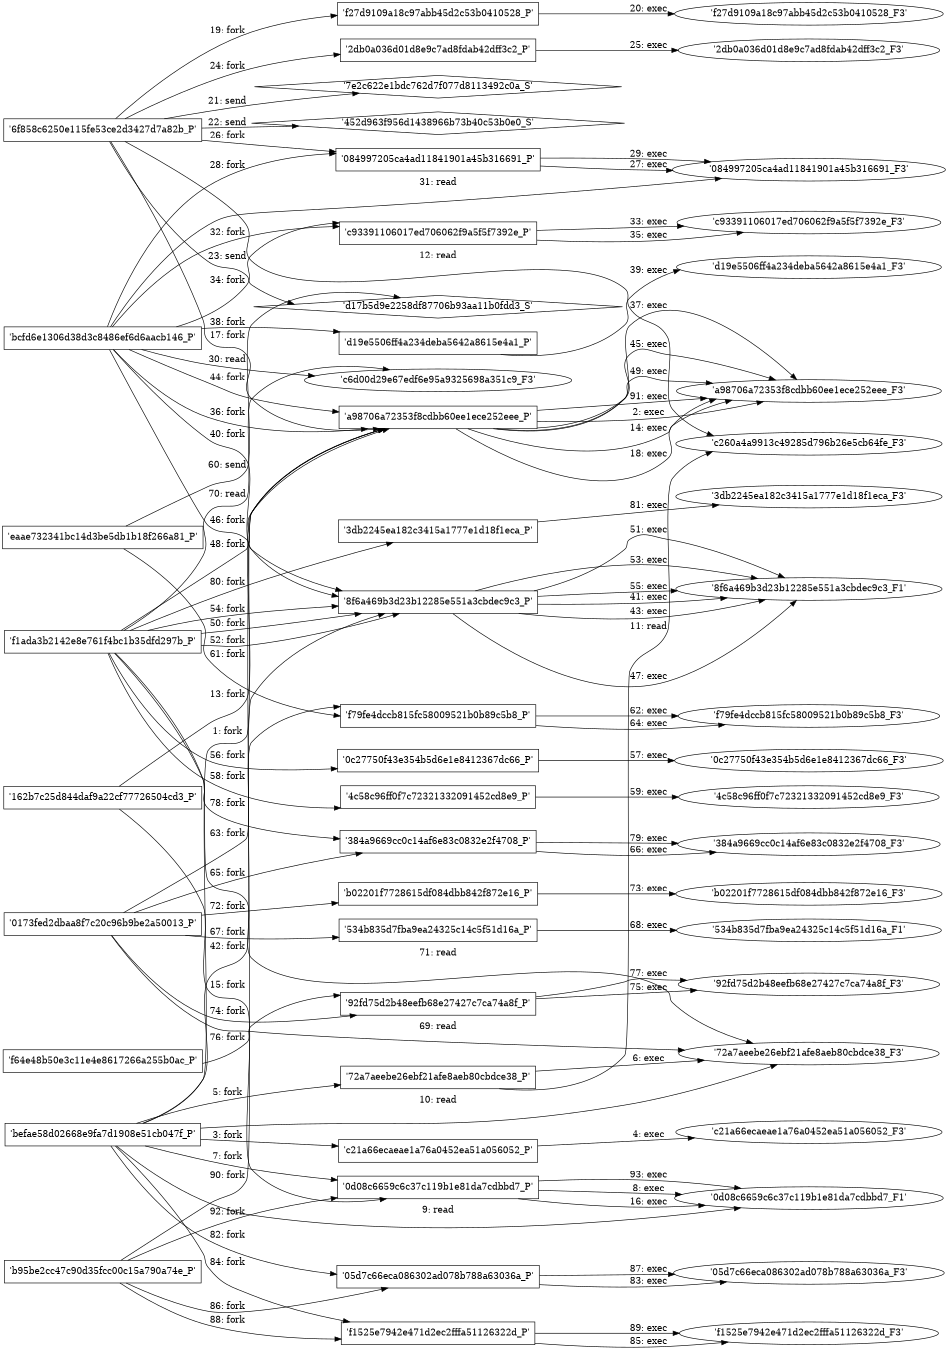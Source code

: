 digraph "D:\Learning\Paper\apt\基于CTI的攻击预警\Dataset\攻击图\ASGfromALLCTI\Microsoft Patch Tuesday – May 2018.dot" {
rankdir="LR"
size="9"
fixedsize="false"
splines="true"
nodesep=0.3
ranksep=0
fontsize=10
overlap="scalexy"
engine= "neato"
	"'befae58d02668e9fa7d1908e51cb047f_P'" [node_type=Process shape=box]
	"'a98706a72353f8cdbb60ee1ece252eee_P'" [node_type=Process shape=box]
	"'befae58d02668e9fa7d1908e51cb047f_P'" -> "'a98706a72353f8cdbb60ee1ece252eee_P'" [label="1: fork"]
	"'a98706a72353f8cdbb60ee1ece252eee_P'" [node_type=Process shape=box]
	"'a98706a72353f8cdbb60ee1ece252eee_F3'" [node_type=File shape=ellipse]
	"'a98706a72353f8cdbb60ee1ece252eee_P'" -> "'a98706a72353f8cdbb60ee1ece252eee_F3'" [label="2: exec"]
	"'befae58d02668e9fa7d1908e51cb047f_P'" [node_type=Process shape=box]
	"'c21a66ecaeae1a76a0452ea51a056052_P'" [node_type=Process shape=box]
	"'befae58d02668e9fa7d1908e51cb047f_P'" -> "'c21a66ecaeae1a76a0452ea51a056052_P'" [label="3: fork"]
	"'c21a66ecaeae1a76a0452ea51a056052_P'" [node_type=Process shape=box]
	"'c21a66ecaeae1a76a0452ea51a056052_F3'" [node_type=File shape=ellipse]
	"'c21a66ecaeae1a76a0452ea51a056052_P'" -> "'c21a66ecaeae1a76a0452ea51a056052_F3'" [label="4: exec"]
	"'befae58d02668e9fa7d1908e51cb047f_P'" [node_type=Process shape=box]
	"'72a7aeebe26ebf21afe8aeb80cbdce38_P'" [node_type=Process shape=box]
	"'befae58d02668e9fa7d1908e51cb047f_P'" -> "'72a7aeebe26ebf21afe8aeb80cbdce38_P'" [label="5: fork"]
	"'72a7aeebe26ebf21afe8aeb80cbdce38_P'" [node_type=Process shape=box]
	"'72a7aeebe26ebf21afe8aeb80cbdce38_F3'" [node_type=File shape=ellipse]
	"'72a7aeebe26ebf21afe8aeb80cbdce38_P'" -> "'72a7aeebe26ebf21afe8aeb80cbdce38_F3'" [label="6: exec"]
	"'befae58d02668e9fa7d1908e51cb047f_P'" [node_type=Process shape=box]
	"'0d08c6659c6c37c119b1e81da7cdbbd7_P'" [node_type=Process shape=box]
	"'befae58d02668e9fa7d1908e51cb047f_P'" -> "'0d08c6659c6c37c119b1e81da7cdbbd7_P'" [label="7: fork"]
	"'0d08c6659c6c37c119b1e81da7cdbbd7_P'" [node_type=Process shape=box]
	"'0d08c6659c6c37c119b1e81da7cdbbd7_F1'" [node_type=File shape=ellipse]
	"'0d08c6659c6c37c119b1e81da7cdbbd7_P'" -> "'0d08c6659c6c37c119b1e81da7cdbbd7_F1'" [label="8: exec"]
	"'0d08c6659c6c37c119b1e81da7cdbbd7_F1'" [node_type=file shape=ellipse]
	"'befae58d02668e9fa7d1908e51cb047f_P'" [node_type=Process shape=box]
	"'befae58d02668e9fa7d1908e51cb047f_P'" -> "'0d08c6659c6c37c119b1e81da7cdbbd7_F1'" [label="9: read"]
	"'72a7aeebe26ebf21afe8aeb80cbdce38_F3'" [node_type=file shape=ellipse]
	"'befae58d02668e9fa7d1908e51cb047f_P'" [node_type=Process shape=box]
	"'befae58d02668e9fa7d1908e51cb047f_P'" -> "'72a7aeebe26ebf21afe8aeb80cbdce38_F3'" [label="10: read"]
	"'c260a4a9913c49285d796b26e5cb64fe_F3'" [node_type=file shape=ellipse]
	"'72a7aeebe26ebf21afe8aeb80cbdce38_P'" [node_type=Process shape=box]
	"'72a7aeebe26ebf21afe8aeb80cbdce38_P'" -> "'c260a4a9913c49285d796b26e5cb64fe_F3'" [label="11: read"]
	"'c260a4a9913c49285d796b26e5cb64fe_F3'" [node_type=file shape=ellipse]
	"'6f858c6250e115fe53ce2d3427d7a82b_P'" [node_type=Process shape=box]
	"'6f858c6250e115fe53ce2d3427d7a82b_P'" -> "'c260a4a9913c49285d796b26e5cb64fe_F3'" [label="12: read"]
	"'162b7c25d844daf9a22cf77726504cd3_P'" [node_type=Process shape=box]
	"'a98706a72353f8cdbb60ee1ece252eee_P'" [node_type=Process shape=box]
	"'162b7c25d844daf9a22cf77726504cd3_P'" -> "'a98706a72353f8cdbb60ee1ece252eee_P'" [label="13: fork"]
	"'a98706a72353f8cdbb60ee1ece252eee_P'" [node_type=Process shape=box]
	"'a98706a72353f8cdbb60ee1ece252eee_F3'" [node_type=File shape=ellipse]
	"'a98706a72353f8cdbb60ee1ece252eee_P'" -> "'a98706a72353f8cdbb60ee1ece252eee_F3'" [label="14: exec"]
	"'162b7c25d844daf9a22cf77726504cd3_P'" [node_type=Process shape=box]
	"'0d08c6659c6c37c119b1e81da7cdbbd7_P'" [node_type=Process shape=box]
	"'162b7c25d844daf9a22cf77726504cd3_P'" -> "'0d08c6659c6c37c119b1e81da7cdbbd7_P'" [label="15: fork"]
	"'0d08c6659c6c37c119b1e81da7cdbbd7_P'" [node_type=Process shape=box]
	"'0d08c6659c6c37c119b1e81da7cdbbd7_F1'" [node_type=File shape=ellipse]
	"'0d08c6659c6c37c119b1e81da7cdbbd7_P'" -> "'0d08c6659c6c37c119b1e81da7cdbbd7_F1'" [label="16: exec"]
	"'6f858c6250e115fe53ce2d3427d7a82b_P'" [node_type=Process shape=box]
	"'a98706a72353f8cdbb60ee1ece252eee_P'" [node_type=Process shape=box]
	"'6f858c6250e115fe53ce2d3427d7a82b_P'" -> "'a98706a72353f8cdbb60ee1ece252eee_P'" [label="17: fork"]
	"'a98706a72353f8cdbb60ee1ece252eee_P'" [node_type=Process shape=box]
	"'a98706a72353f8cdbb60ee1ece252eee_F3'" [node_type=File shape=ellipse]
	"'a98706a72353f8cdbb60ee1ece252eee_P'" -> "'a98706a72353f8cdbb60ee1ece252eee_F3'" [label="18: exec"]
	"'6f858c6250e115fe53ce2d3427d7a82b_P'" [node_type=Process shape=box]
	"'f27d9109a18c97abb45d2c53b0410528_P'" [node_type=Process shape=box]
	"'6f858c6250e115fe53ce2d3427d7a82b_P'" -> "'f27d9109a18c97abb45d2c53b0410528_P'" [label="19: fork"]
	"'f27d9109a18c97abb45d2c53b0410528_P'" [node_type=Process shape=box]
	"'f27d9109a18c97abb45d2c53b0410528_F3'" [node_type=File shape=ellipse]
	"'f27d9109a18c97abb45d2c53b0410528_P'" -> "'f27d9109a18c97abb45d2c53b0410528_F3'" [label="20: exec"]
	"'7e2c622e1bdc762d7f077d8113492c0a_S'" [node_type=Socket shape=diamond]
	"'6f858c6250e115fe53ce2d3427d7a82b_P'" [node_type=Process shape=box]
	"'6f858c6250e115fe53ce2d3427d7a82b_P'" -> "'7e2c622e1bdc762d7f077d8113492c0a_S'" [label="21: send"]
	"'452d963f956d1438966b73b40c53b0e0_S'" [node_type=Socket shape=diamond]
	"'6f858c6250e115fe53ce2d3427d7a82b_P'" [node_type=Process shape=box]
	"'6f858c6250e115fe53ce2d3427d7a82b_P'" -> "'452d963f956d1438966b73b40c53b0e0_S'" [label="22: send"]
	"'d17b5d9e2258df87706b93aa11b0fdd3_S'" [node_type=Socket shape=diamond]
	"'6f858c6250e115fe53ce2d3427d7a82b_P'" [node_type=Process shape=box]
	"'6f858c6250e115fe53ce2d3427d7a82b_P'" -> "'d17b5d9e2258df87706b93aa11b0fdd3_S'" [label="23: send"]
	"'6f858c6250e115fe53ce2d3427d7a82b_P'" [node_type=Process shape=box]
	"'2db0a036d01d8e9c7ad8fdab42dff3c2_P'" [node_type=Process shape=box]
	"'6f858c6250e115fe53ce2d3427d7a82b_P'" -> "'2db0a036d01d8e9c7ad8fdab42dff3c2_P'" [label="24: fork"]
	"'2db0a036d01d8e9c7ad8fdab42dff3c2_P'" [node_type=Process shape=box]
	"'2db0a036d01d8e9c7ad8fdab42dff3c2_F3'" [node_type=File shape=ellipse]
	"'2db0a036d01d8e9c7ad8fdab42dff3c2_P'" -> "'2db0a036d01d8e9c7ad8fdab42dff3c2_F3'" [label="25: exec"]
	"'6f858c6250e115fe53ce2d3427d7a82b_P'" [node_type=Process shape=box]
	"'084997205ca4ad11841901a45b316691_P'" [node_type=Process shape=box]
	"'6f858c6250e115fe53ce2d3427d7a82b_P'" -> "'084997205ca4ad11841901a45b316691_P'" [label="26: fork"]
	"'084997205ca4ad11841901a45b316691_P'" [node_type=Process shape=box]
	"'084997205ca4ad11841901a45b316691_F3'" [node_type=File shape=ellipse]
	"'084997205ca4ad11841901a45b316691_P'" -> "'084997205ca4ad11841901a45b316691_F3'" [label="27: exec"]
	"'bcfd6e1306d38d3c8486ef6d6aacb146_P'" [node_type=Process shape=box]
	"'084997205ca4ad11841901a45b316691_P'" [node_type=Process shape=box]
	"'bcfd6e1306d38d3c8486ef6d6aacb146_P'" -> "'084997205ca4ad11841901a45b316691_P'" [label="28: fork"]
	"'084997205ca4ad11841901a45b316691_P'" [node_type=Process shape=box]
	"'084997205ca4ad11841901a45b316691_F3'" [node_type=File shape=ellipse]
	"'084997205ca4ad11841901a45b316691_P'" -> "'084997205ca4ad11841901a45b316691_F3'" [label="29: exec"]
	"'c6d00d29e67edf6e95a9325698a351c9_F3'" [node_type=file shape=ellipse]
	"'bcfd6e1306d38d3c8486ef6d6aacb146_P'" [node_type=Process shape=box]
	"'bcfd6e1306d38d3c8486ef6d6aacb146_P'" -> "'c6d00d29e67edf6e95a9325698a351c9_F3'" [label="30: read"]
	"'084997205ca4ad11841901a45b316691_F3'" [node_type=file shape=ellipse]
	"'bcfd6e1306d38d3c8486ef6d6aacb146_P'" [node_type=Process shape=box]
	"'bcfd6e1306d38d3c8486ef6d6aacb146_P'" -> "'084997205ca4ad11841901a45b316691_F3'" [label="31: read"]
	"'bcfd6e1306d38d3c8486ef6d6aacb146_P'" [node_type=Process shape=box]
	"'c93391106017ed706062f9a5f5f7392e_P'" [node_type=Process shape=box]
	"'bcfd6e1306d38d3c8486ef6d6aacb146_P'" -> "'c93391106017ed706062f9a5f5f7392e_P'" [label="32: fork"]
	"'c93391106017ed706062f9a5f5f7392e_P'" [node_type=Process shape=box]
	"'c93391106017ed706062f9a5f5f7392e_F3'" [node_type=File shape=ellipse]
	"'c93391106017ed706062f9a5f5f7392e_P'" -> "'c93391106017ed706062f9a5f5f7392e_F3'" [label="33: exec"]
	"'bcfd6e1306d38d3c8486ef6d6aacb146_P'" [node_type=Process shape=box]
	"'c93391106017ed706062f9a5f5f7392e_P'" [node_type=Process shape=box]
	"'bcfd6e1306d38d3c8486ef6d6aacb146_P'" -> "'c93391106017ed706062f9a5f5f7392e_P'" [label="34: fork"]
	"'c93391106017ed706062f9a5f5f7392e_P'" [node_type=Process shape=box]
	"'c93391106017ed706062f9a5f5f7392e_F3'" [node_type=File shape=ellipse]
	"'c93391106017ed706062f9a5f5f7392e_P'" -> "'c93391106017ed706062f9a5f5f7392e_F3'" [label="35: exec"]
	"'bcfd6e1306d38d3c8486ef6d6aacb146_P'" [node_type=Process shape=box]
	"'a98706a72353f8cdbb60ee1ece252eee_P'" [node_type=Process shape=box]
	"'bcfd6e1306d38d3c8486ef6d6aacb146_P'" -> "'a98706a72353f8cdbb60ee1ece252eee_P'" [label="36: fork"]
	"'a98706a72353f8cdbb60ee1ece252eee_P'" [node_type=Process shape=box]
	"'a98706a72353f8cdbb60ee1ece252eee_F3'" [node_type=File shape=ellipse]
	"'a98706a72353f8cdbb60ee1ece252eee_P'" -> "'a98706a72353f8cdbb60ee1ece252eee_F3'" [label="37: exec"]
	"'bcfd6e1306d38d3c8486ef6d6aacb146_P'" [node_type=Process shape=box]
	"'d19e5506ff4a234deba5642a8615e4a1_P'" [node_type=Process shape=box]
	"'bcfd6e1306d38d3c8486ef6d6aacb146_P'" -> "'d19e5506ff4a234deba5642a8615e4a1_P'" [label="38: fork"]
	"'d19e5506ff4a234deba5642a8615e4a1_P'" [node_type=Process shape=box]
	"'d19e5506ff4a234deba5642a8615e4a1_F3'" [node_type=File shape=ellipse]
	"'d19e5506ff4a234deba5642a8615e4a1_P'" -> "'d19e5506ff4a234deba5642a8615e4a1_F3'" [label="39: exec"]
	"'bcfd6e1306d38d3c8486ef6d6aacb146_P'" [node_type=Process shape=box]
	"'8f6a469b3d23b12285e551a3cbdec9c3_P'" [node_type=Process shape=box]
	"'bcfd6e1306d38d3c8486ef6d6aacb146_P'" -> "'8f6a469b3d23b12285e551a3cbdec9c3_P'" [label="40: fork"]
	"'8f6a469b3d23b12285e551a3cbdec9c3_P'" [node_type=Process shape=box]
	"'8f6a469b3d23b12285e551a3cbdec9c3_F1'" [node_type=File shape=ellipse]
	"'8f6a469b3d23b12285e551a3cbdec9c3_P'" -> "'8f6a469b3d23b12285e551a3cbdec9c3_F1'" [label="41: exec"]
	"'befae58d02668e9fa7d1908e51cb047f_P'" [node_type=Process shape=box]
	"'8f6a469b3d23b12285e551a3cbdec9c3_P'" [node_type=Process shape=box]
	"'befae58d02668e9fa7d1908e51cb047f_P'" -> "'8f6a469b3d23b12285e551a3cbdec9c3_P'" [label="42: fork"]
	"'8f6a469b3d23b12285e551a3cbdec9c3_P'" [node_type=Process shape=box]
	"'8f6a469b3d23b12285e551a3cbdec9c3_F1'" [node_type=File shape=ellipse]
	"'8f6a469b3d23b12285e551a3cbdec9c3_P'" -> "'8f6a469b3d23b12285e551a3cbdec9c3_F1'" [label="43: exec"]
	"'bcfd6e1306d38d3c8486ef6d6aacb146_P'" [node_type=Process shape=box]
	"'a98706a72353f8cdbb60ee1ece252eee_P'" [node_type=Process shape=box]
	"'bcfd6e1306d38d3c8486ef6d6aacb146_P'" -> "'a98706a72353f8cdbb60ee1ece252eee_P'" [label="44: fork"]
	"'a98706a72353f8cdbb60ee1ece252eee_P'" [node_type=Process shape=box]
	"'a98706a72353f8cdbb60ee1ece252eee_F3'" [node_type=File shape=ellipse]
	"'a98706a72353f8cdbb60ee1ece252eee_P'" -> "'a98706a72353f8cdbb60ee1ece252eee_F3'" [label="45: exec"]
	"'bcfd6e1306d38d3c8486ef6d6aacb146_P'" [node_type=Process shape=box]
	"'8f6a469b3d23b12285e551a3cbdec9c3_P'" [node_type=Process shape=box]
	"'bcfd6e1306d38d3c8486ef6d6aacb146_P'" -> "'8f6a469b3d23b12285e551a3cbdec9c3_P'" [label="46: fork"]
	"'8f6a469b3d23b12285e551a3cbdec9c3_P'" [node_type=Process shape=box]
	"'8f6a469b3d23b12285e551a3cbdec9c3_F1'" [node_type=File shape=ellipse]
	"'8f6a469b3d23b12285e551a3cbdec9c3_P'" -> "'8f6a469b3d23b12285e551a3cbdec9c3_F1'" [label="47: exec"]
	"'f1ada3b2142e8e761f4bc1b35dfd297b_P'" [node_type=Process shape=box]
	"'a98706a72353f8cdbb60ee1ece252eee_P'" [node_type=Process shape=box]
	"'f1ada3b2142e8e761f4bc1b35dfd297b_P'" -> "'a98706a72353f8cdbb60ee1ece252eee_P'" [label="48: fork"]
	"'a98706a72353f8cdbb60ee1ece252eee_P'" [node_type=Process shape=box]
	"'a98706a72353f8cdbb60ee1ece252eee_F3'" [node_type=File shape=ellipse]
	"'a98706a72353f8cdbb60ee1ece252eee_P'" -> "'a98706a72353f8cdbb60ee1ece252eee_F3'" [label="49: exec"]
	"'f1ada3b2142e8e761f4bc1b35dfd297b_P'" [node_type=Process shape=box]
	"'8f6a469b3d23b12285e551a3cbdec9c3_P'" [node_type=Process shape=box]
	"'f1ada3b2142e8e761f4bc1b35dfd297b_P'" -> "'8f6a469b3d23b12285e551a3cbdec9c3_P'" [label="50: fork"]
	"'8f6a469b3d23b12285e551a3cbdec9c3_P'" [node_type=Process shape=box]
	"'8f6a469b3d23b12285e551a3cbdec9c3_F1'" [node_type=File shape=ellipse]
	"'8f6a469b3d23b12285e551a3cbdec9c3_P'" -> "'8f6a469b3d23b12285e551a3cbdec9c3_F1'" [label="51: exec"]
	"'f1ada3b2142e8e761f4bc1b35dfd297b_P'" [node_type=Process shape=box]
	"'8f6a469b3d23b12285e551a3cbdec9c3_P'" [node_type=Process shape=box]
	"'f1ada3b2142e8e761f4bc1b35dfd297b_P'" -> "'8f6a469b3d23b12285e551a3cbdec9c3_P'" [label="52: fork"]
	"'8f6a469b3d23b12285e551a3cbdec9c3_P'" [node_type=Process shape=box]
	"'8f6a469b3d23b12285e551a3cbdec9c3_F1'" [node_type=File shape=ellipse]
	"'8f6a469b3d23b12285e551a3cbdec9c3_P'" -> "'8f6a469b3d23b12285e551a3cbdec9c3_F1'" [label="53: exec"]
	"'f1ada3b2142e8e761f4bc1b35dfd297b_P'" [node_type=Process shape=box]
	"'8f6a469b3d23b12285e551a3cbdec9c3_P'" [node_type=Process shape=box]
	"'f1ada3b2142e8e761f4bc1b35dfd297b_P'" -> "'8f6a469b3d23b12285e551a3cbdec9c3_P'" [label="54: fork"]
	"'8f6a469b3d23b12285e551a3cbdec9c3_P'" [node_type=Process shape=box]
	"'8f6a469b3d23b12285e551a3cbdec9c3_F1'" [node_type=File shape=ellipse]
	"'8f6a469b3d23b12285e551a3cbdec9c3_P'" -> "'8f6a469b3d23b12285e551a3cbdec9c3_F1'" [label="55: exec"]
	"'f1ada3b2142e8e761f4bc1b35dfd297b_P'" [node_type=Process shape=box]
	"'0c27750f43e354b5d6e1e8412367dc66_P'" [node_type=Process shape=box]
	"'f1ada3b2142e8e761f4bc1b35dfd297b_P'" -> "'0c27750f43e354b5d6e1e8412367dc66_P'" [label="56: fork"]
	"'0c27750f43e354b5d6e1e8412367dc66_P'" [node_type=Process shape=box]
	"'0c27750f43e354b5d6e1e8412367dc66_F3'" [node_type=File shape=ellipse]
	"'0c27750f43e354b5d6e1e8412367dc66_P'" -> "'0c27750f43e354b5d6e1e8412367dc66_F3'" [label="57: exec"]
	"'f1ada3b2142e8e761f4bc1b35dfd297b_P'" [node_type=Process shape=box]
	"'4c58c96ff0f7c72321332091452cd8e9_P'" [node_type=Process shape=box]
	"'f1ada3b2142e8e761f4bc1b35dfd297b_P'" -> "'4c58c96ff0f7c72321332091452cd8e9_P'" [label="58: fork"]
	"'4c58c96ff0f7c72321332091452cd8e9_P'" [node_type=Process shape=box]
	"'4c58c96ff0f7c72321332091452cd8e9_F3'" [node_type=File shape=ellipse]
	"'4c58c96ff0f7c72321332091452cd8e9_P'" -> "'4c58c96ff0f7c72321332091452cd8e9_F3'" [label="59: exec"]
	"'d17b5d9e2258df87706b93aa11b0fdd3_S'" [node_type=Socket shape=diamond]
	"'eaae732341bc14d3be5db1b18f266a81_P'" [node_type=Process shape=box]
	"'eaae732341bc14d3be5db1b18f266a81_P'" -> "'d17b5d9e2258df87706b93aa11b0fdd3_S'" [label="60: send"]
	"'eaae732341bc14d3be5db1b18f266a81_P'" [node_type=Process shape=box]
	"'f79fe4dccb815fc58009521b0b89c5b8_P'" [node_type=Process shape=box]
	"'eaae732341bc14d3be5db1b18f266a81_P'" -> "'f79fe4dccb815fc58009521b0b89c5b8_P'" [label="61: fork"]
	"'f79fe4dccb815fc58009521b0b89c5b8_P'" [node_type=Process shape=box]
	"'f79fe4dccb815fc58009521b0b89c5b8_F3'" [node_type=File shape=ellipse]
	"'f79fe4dccb815fc58009521b0b89c5b8_P'" -> "'f79fe4dccb815fc58009521b0b89c5b8_F3'" [label="62: exec"]
	"'0173fed2dbaa8f7c20c96b9be2a50013_P'" [node_type=Process shape=box]
	"'f79fe4dccb815fc58009521b0b89c5b8_P'" [node_type=Process shape=box]
	"'0173fed2dbaa8f7c20c96b9be2a50013_P'" -> "'f79fe4dccb815fc58009521b0b89c5b8_P'" [label="63: fork"]
	"'f79fe4dccb815fc58009521b0b89c5b8_P'" [node_type=Process shape=box]
	"'f79fe4dccb815fc58009521b0b89c5b8_F3'" [node_type=File shape=ellipse]
	"'f79fe4dccb815fc58009521b0b89c5b8_P'" -> "'f79fe4dccb815fc58009521b0b89c5b8_F3'" [label="64: exec"]
	"'0173fed2dbaa8f7c20c96b9be2a50013_P'" [node_type=Process shape=box]
	"'384a9669cc0c14af6e83c0832e2f4708_P'" [node_type=Process shape=box]
	"'0173fed2dbaa8f7c20c96b9be2a50013_P'" -> "'384a9669cc0c14af6e83c0832e2f4708_P'" [label="65: fork"]
	"'384a9669cc0c14af6e83c0832e2f4708_P'" [node_type=Process shape=box]
	"'384a9669cc0c14af6e83c0832e2f4708_F3'" [node_type=File shape=ellipse]
	"'384a9669cc0c14af6e83c0832e2f4708_P'" -> "'384a9669cc0c14af6e83c0832e2f4708_F3'" [label="66: exec"]
	"'0173fed2dbaa8f7c20c96b9be2a50013_P'" [node_type=Process shape=box]
	"'534b835d7fba9ea24325c14c5f51d16a_P'" [node_type=Process shape=box]
	"'0173fed2dbaa8f7c20c96b9be2a50013_P'" -> "'534b835d7fba9ea24325c14c5f51d16a_P'" [label="67: fork"]
	"'534b835d7fba9ea24325c14c5f51d16a_P'" [node_type=Process shape=box]
	"'534b835d7fba9ea24325c14c5f51d16a_F1'" [node_type=File shape=ellipse]
	"'534b835d7fba9ea24325c14c5f51d16a_P'" -> "'534b835d7fba9ea24325c14c5f51d16a_F1'" [label="68: exec"]
	"'72a7aeebe26ebf21afe8aeb80cbdce38_F3'" [node_type=file shape=ellipse]
	"'0173fed2dbaa8f7c20c96b9be2a50013_P'" [node_type=Process shape=box]
	"'0173fed2dbaa8f7c20c96b9be2a50013_P'" -> "'72a7aeebe26ebf21afe8aeb80cbdce38_F3'" [label="69: read"]
	"'c6d00d29e67edf6e95a9325698a351c9_F3'" [node_type=file shape=ellipse]
	"'f1ada3b2142e8e761f4bc1b35dfd297b_P'" [node_type=Process shape=box]
	"'f1ada3b2142e8e761f4bc1b35dfd297b_P'" -> "'c6d00d29e67edf6e95a9325698a351c9_F3'" [label="70: read"]
	"'72a7aeebe26ebf21afe8aeb80cbdce38_F3'" [node_type=file shape=ellipse]
	"'f1ada3b2142e8e761f4bc1b35dfd297b_P'" [node_type=Process shape=box]
	"'f1ada3b2142e8e761f4bc1b35dfd297b_P'" -> "'72a7aeebe26ebf21afe8aeb80cbdce38_F3'" [label="71: read"]
	"'0173fed2dbaa8f7c20c96b9be2a50013_P'" [node_type=Process shape=box]
	"'b02201f7728615df084dbb842f872e16_P'" [node_type=Process shape=box]
	"'0173fed2dbaa8f7c20c96b9be2a50013_P'" -> "'b02201f7728615df084dbb842f872e16_P'" [label="72: fork"]
	"'b02201f7728615df084dbb842f872e16_P'" [node_type=Process shape=box]
	"'b02201f7728615df084dbb842f872e16_F3'" [node_type=File shape=ellipse]
	"'b02201f7728615df084dbb842f872e16_P'" -> "'b02201f7728615df084dbb842f872e16_F3'" [label="73: exec"]
	"'0173fed2dbaa8f7c20c96b9be2a50013_P'" [node_type=Process shape=box]
	"'92fd75d2b48eefb68e27427c7ca74a8f_P'" [node_type=Process shape=box]
	"'0173fed2dbaa8f7c20c96b9be2a50013_P'" -> "'92fd75d2b48eefb68e27427c7ca74a8f_P'" [label="74: fork"]
	"'92fd75d2b48eefb68e27427c7ca74a8f_P'" [node_type=Process shape=box]
	"'92fd75d2b48eefb68e27427c7ca74a8f_F3'" [node_type=File shape=ellipse]
	"'92fd75d2b48eefb68e27427c7ca74a8f_P'" -> "'92fd75d2b48eefb68e27427c7ca74a8f_F3'" [label="75: exec"]
	"'f64e48b50e3c11e4e8617266a255b0ac_P'" [node_type=Process shape=box]
	"'92fd75d2b48eefb68e27427c7ca74a8f_P'" [node_type=Process shape=box]
	"'f64e48b50e3c11e4e8617266a255b0ac_P'" -> "'92fd75d2b48eefb68e27427c7ca74a8f_P'" [label="76: fork"]
	"'92fd75d2b48eefb68e27427c7ca74a8f_P'" [node_type=Process shape=box]
	"'92fd75d2b48eefb68e27427c7ca74a8f_F3'" [node_type=File shape=ellipse]
	"'92fd75d2b48eefb68e27427c7ca74a8f_P'" -> "'92fd75d2b48eefb68e27427c7ca74a8f_F3'" [label="77: exec"]
	"'f1ada3b2142e8e761f4bc1b35dfd297b_P'" [node_type=Process shape=box]
	"'384a9669cc0c14af6e83c0832e2f4708_P'" [node_type=Process shape=box]
	"'f1ada3b2142e8e761f4bc1b35dfd297b_P'" -> "'384a9669cc0c14af6e83c0832e2f4708_P'" [label="78: fork"]
	"'384a9669cc0c14af6e83c0832e2f4708_P'" [node_type=Process shape=box]
	"'384a9669cc0c14af6e83c0832e2f4708_F3'" [node_type=File shape=ellipse]
	"'384a9669cc0c14af6e83c0832e2f4708_P'" -> "'384a9669cc0c14af6e83c0832e2f4708_F3'" [label="79: exec"]
	"'f1ada3b2142e8e761f4bc1b35dfd297b_P'" [node_type=Process shape=box]
	"'3db2245ea182c3415a1777e1d18f1eca_P'" [node_type=Process shape=box]
	"'f1ada3b2142e8e761f4bc1b35dfd297b_P'" -> "'3db2245ea182c3415a1777e1d18f1eca_P'" [label="80: fork"]
	"'3db2245ea182c3415a1777e1d18f1eca_P'" [node_type=Process shape=box]
	"'3db2245ea182c3415a1777e1d18f1eca_F3'" [node_type=File shape=ellipse]
	"'3db2245ea182c3415a1777e1d18f1eca_P'" -> "'3db2245ea182c3415a1777e1d18f1eca_F3'" [label="81: exec"]
	"'befae58d02668e9fa7d1908e51cb047f_P'" [node_type=Process shape=box]
	"'05d7c66eca086302ad078b788a63036a_P'" [node_type=Process shape=box]
	"'befae58d02668e9fa7d1908e51cb047f_P'" -> "'05d7c66eca086302ad078b788a63036a_P'" [label="82: fork"]
	"'05d7c66eca086302ad078b788a63036a_P'" [node_type=Process shape=box]
	"'05d7c66eca086302ad078b788a63036a_F3'" [node_type=File shape=ellipse]
	"'05d7c66eca086302ad078b788a63036a_P'" -> "'05d7c66eca086302ad078b788a63036a_F3'" [label="83: exec"]
	"'befae58d02668e9fa7d1908e51cb047f_P'" [node_type=Process shape=box]
	"'f1525e7942e471d2ec2fffa51126322d_P'" [node_type=Process shape=box]
	"'befae58d02668e9fa7d1908e51cb047f_P'" -> "'f1525e7942e471d2ec2fffa51126322d_P'" [label="84: fork"]
	"'f1525e7942e471d2ec2fffa51126322d_P'" [node_type=Process shape=box]
	"'f1525e7942e471d2ec2fffa51126322d_F3'" [node_type=File shape=ellipse]
	"'f1525e7942e471d2ec2fffa51126322d_P'" -> "'f1525e7942e471d2ec2fffa51126322d_F3'" [label="85: exec"]
	"'b95be2cc47c90d35fcc00c15a790a74e_P'" [node_type=Process shape=box]
	"'05d7c66eca086302ad078b788a63036a_P'" [node_type=Process shape=box]
	"'b95be2cc47c90d35fcc00c15a790a74e_P'" -> "'05d7c66eca086302ad078b788a63036a_P'" [label="86: fork"]
	"'05d7c66eca086302ad078b788a63036a_P'" [node_type=Process shape=box]
	"'05d7c66eca086302ad078b788a63036a_F3'" [node_type=File shape=ellipse]
	"'05d7c66eca086302ad078b788a63036a_P'" -> "'05d7c66eca086302ad078b788a63036a_F3'" [label="87: exec"]
	"'b95be2cc47c90d35fcc00c15a790a74e_P'" [node_type=Process shape=box]
	"'f1525e7942e471d2ec2fffa51126322d_P'" [node_type=Process shape=box]
	"'b95be2cc47c90d35fcc00c15a790a74e_P'" -> "'f1525e7942e471d2ec2fffa51126322d_P'" [label="88: fork"]
	"'f1525e7942e471d2ec2fffa51126322d_P'" [node_type=Process shape=box]
	"'f1525e7942e471d2ec2fffa51126322d_F3'" [node_type=File shape=ellipse]
	"'f1525e7942e471d2ec2fffa51126322d_P'" -> "'f1525e7942e471d2ec2fffa51126322d_F3'" [label="89: exec"]
	"'b95be2cc47c90d35fcc00c15a790a74e_P'" [node_type=Process shape=box]
	"'a98706a72353f8cdbb60ee1ece252eee_P'" [node_type=Process shape=box]
	"'b95be2cc47c90d35fcc00c15a790a74e_P'" -> "'a98706a72353f8cdbb60ee1ece252eee_P'" [label="90: fork"]
	"'a98706a72353f8cdbb60ee1ece252eee_P'" [node_type=Process shape=box]
	"'a98706a72353f8cdbb60ee1ece252eee_F3'" [node_type=File shape=ellipse]
	"'a98706a72353f8cdbb60ee1ece252eee_P'" -> "'a98706a72353f8cdbb60ee1ece252eee_F3'" [label="91: exec"]
	"'b95be2cc47c90d35fcc00c15a790a74e_P'" [node_type=Process shape=box]
	"'0d08c6659c6c37c119b1e81da7cdbbd7_P'" [node_type=Process shape=box]
	"'b95be2cc47c90d35fcc00c15a790a74e_P'" -> "'0d08c6659c6c37c119b1e81da7cdbbd7_P'" [label="92: fork"]
	"'0d08c6659c6c37c119b1e81da7cdbbd7_P'" [node_type=Process shape=box]
	"'0d08c6659c6c37c119b1e81da7cdbbd7_F1'" [node_type=File shape=ellipse]
	"'0d08c6659c6c37c119b1e81da7cdbbd7_P'" -> "'0d08c6659c6c37c119b1e81da7cdbbd7_F1'" [label="93: exec"]
}
